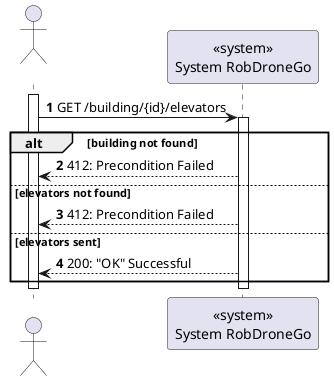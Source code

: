 @startuml
autonumber

actor " " as actor
participant "<<system>>\nSystem RobDroneGo" as sys


activate actor
actor -> sys: GET /building/{id}/elevators

    activate sys
    alt building not found
        sys --> actor : 412: Precondition Failed
    else elevators not found
        actor <-- sys : 412: Precondition Failed
    else elevators sent
        actor <-- sys : 200: "OK" Successful
    end



deactivate sys
deactivate actor

@enduml

